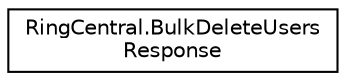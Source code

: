 digraph "Graphical Class Hierarchy"
{
 // LATEX_PDF_SIZE
  edge [fontname="Helvetica",fontsize="10",labelfontname="Helvetica",labelfontsize="10"];
  node [fontname="Helvetica",fontsize="10",shape=record];
  rankdir="LR";
  Node0 [label="RingCentral.BulkDeleteUsers\lResponse",height=0.2,width=0.4,color="black", fillcolor="white", style="filled",URL="$classRingCentral_1_1BulkDeleteUsersResponse.html",tooltip=" "];
}
